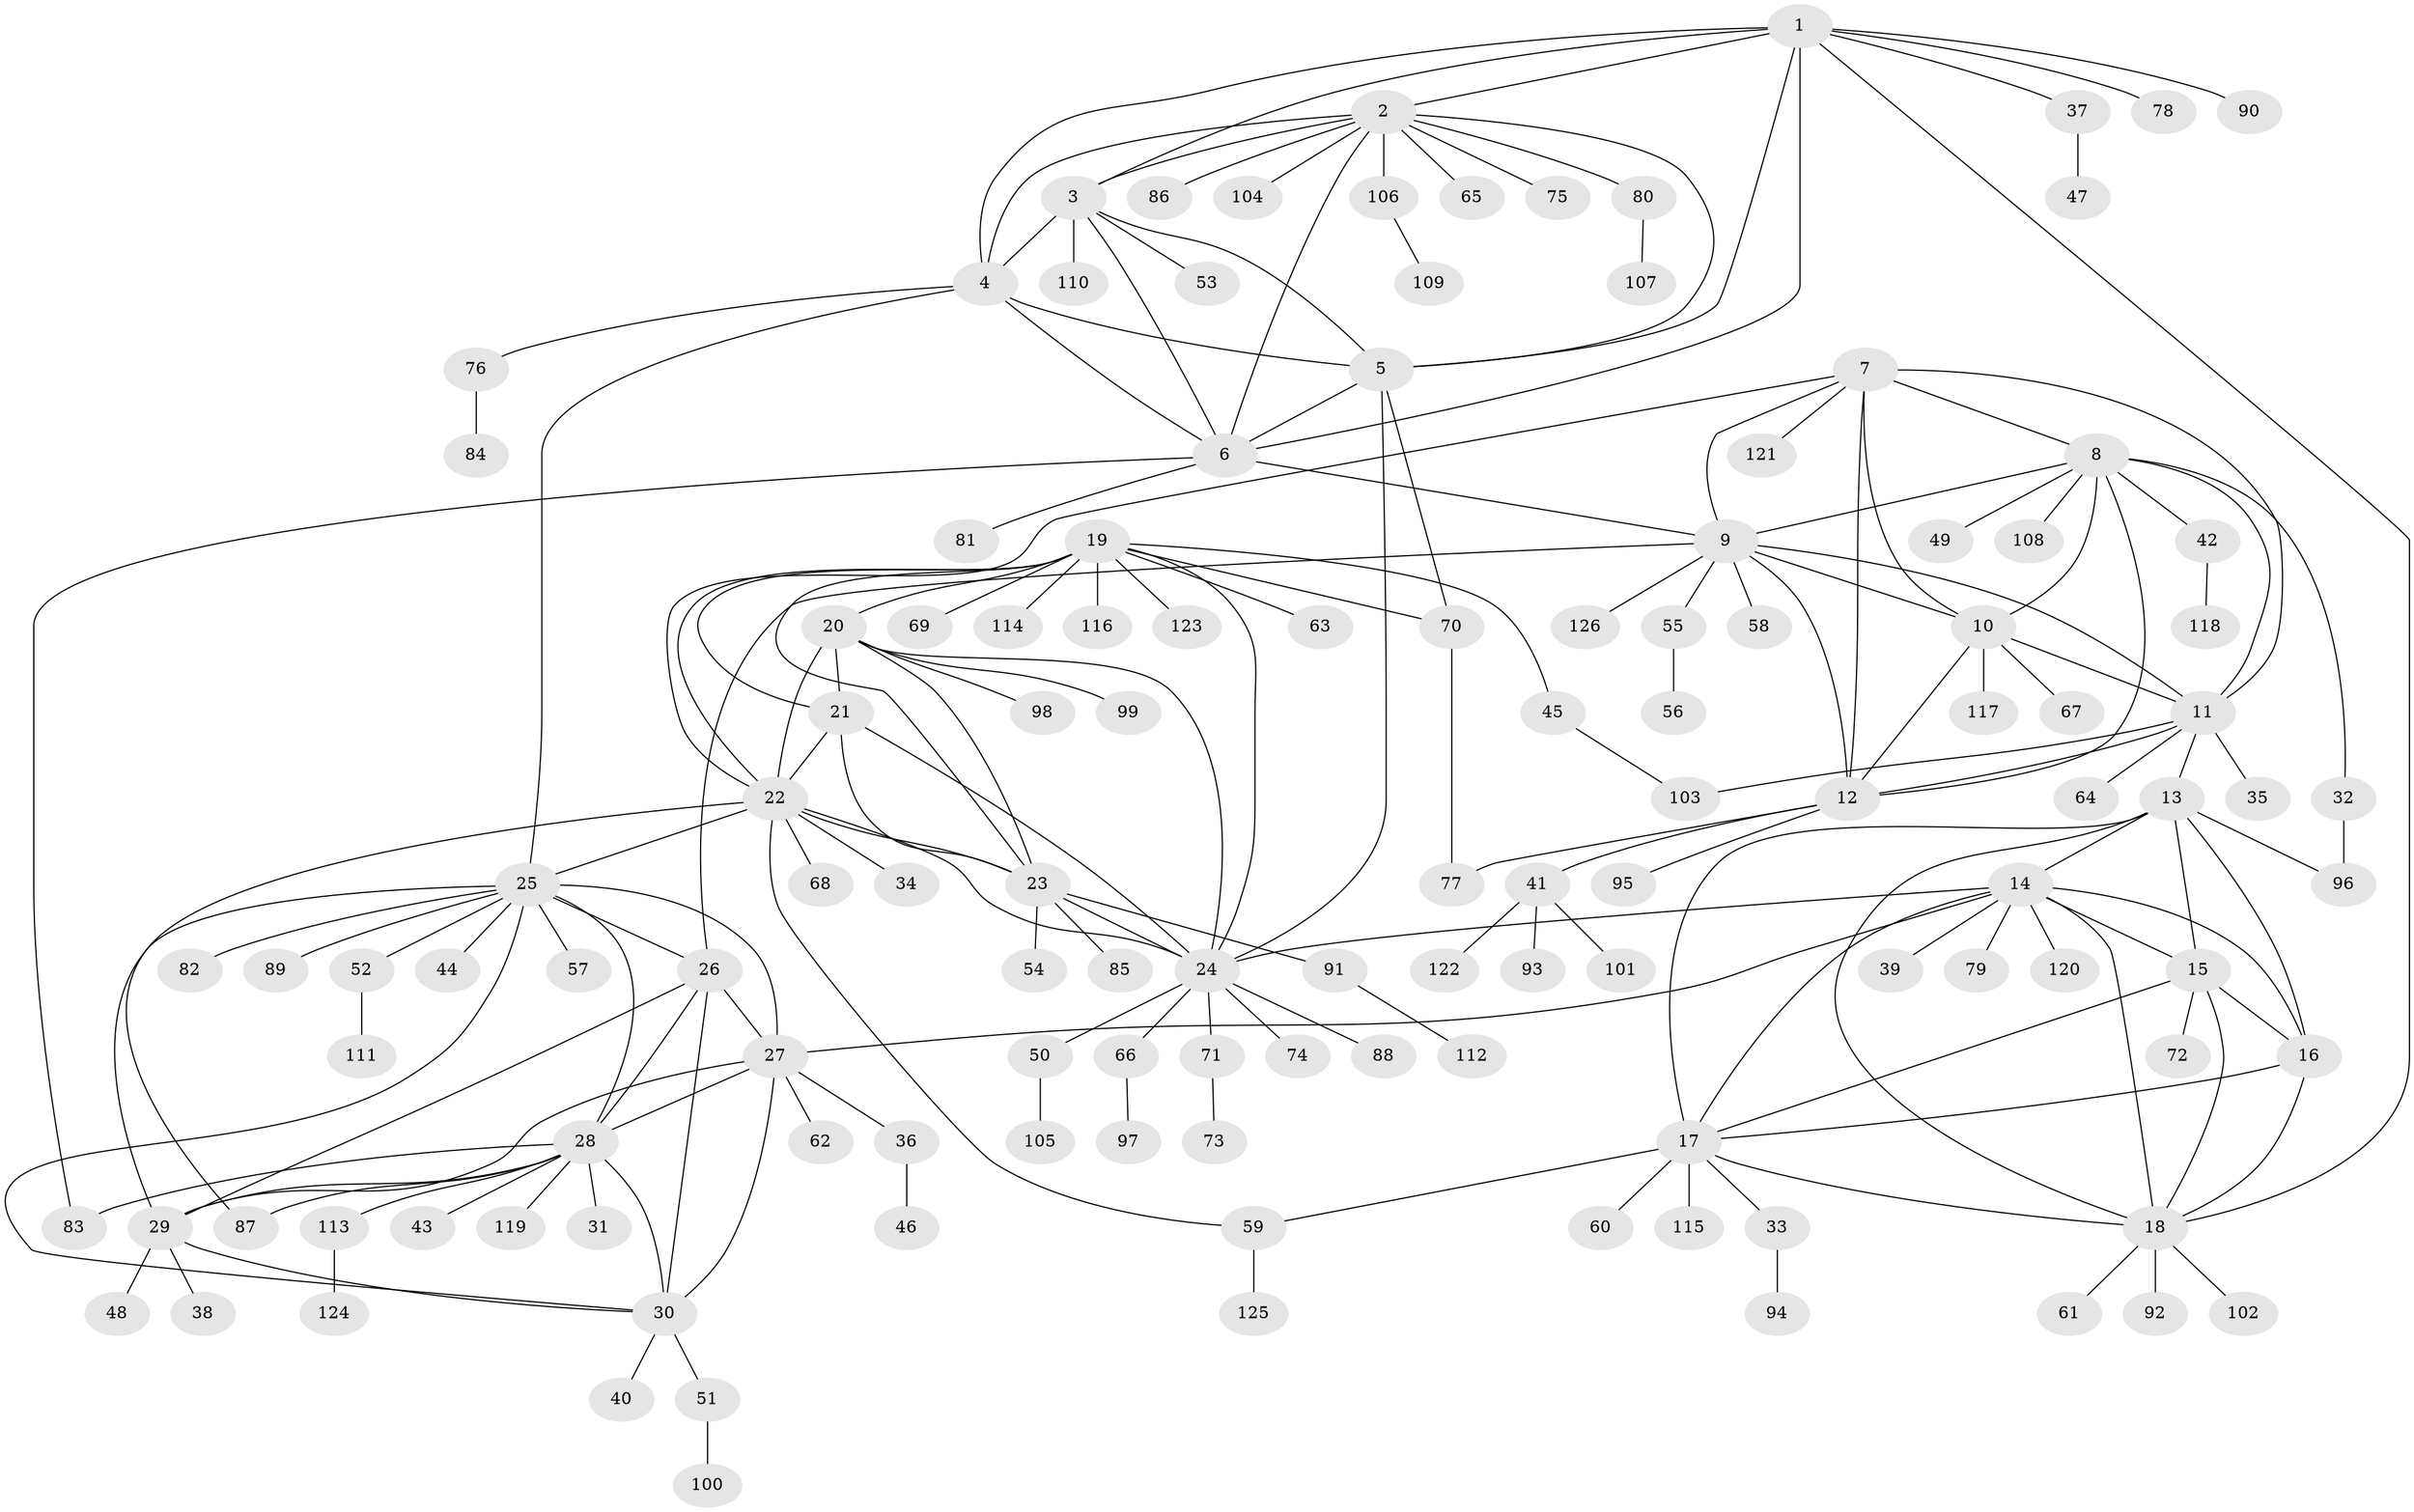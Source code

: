 // coarse degree distribution, {6: 0.08, 4: 0.04, 14: 0.02, 8: 0.04, 12: 0.02, 5: 0.02, 13: 0.02, 3: 0.04, 7: 0.02, 9: 0.02, 1: 0.6, 2: 0.08}
// Generated by graph-tools (version 1.1) at 2025/19/03/04/25 18:19:37]
// undirected, 126 vertices, 188 edges
graph export_dot {
graph [start="1"]
  node [color=gray90,style=filled];
  1;
  2;
  3;
  4;
  5;
  6;
  7;
  8;
  9;
  10;
  11;
  12;
  13;
  14;
  15;
  16;
  17;
  18;
  19;
  20;
  21;
  22;
  23;
  24;
  25;
  26;
  27;
  28;
  29;
  30;
  31;
  32;
  33;
  34;
  35;
  36;
  37;
  38;
  39;
  40;
  41;
  42;
  43;
  44;
  45;
  46;
  47;
  48;
  49;
  50;
  51;
  52;
  53;
  54;
  55;
  56;
  57;
  58;
  59;
  60;
  61;
  62;
  63;
  64;
  65;
  66;
  67;
  68;
  69;
  70;
  71;
  72;
  73;
  74;
  75;
  76;
  77;
  78;
  79;
  80;
  81;
  82;
  83;
  84;
  85;
  86;
  87;
  88;
  89;
  90;
  91;
  92;
  93;
  94;
  95;
  96;
  97;
  98;
  99;
  100;
  101;
  102;
  103;
  104;
  105;
  106;
  107;
  108;
  109;
  110;
  111;
  112;
  113;
  114;
  115;
  116;
  117;
  118;
  119;
  120;
  121;
  122;
  123;
  124;
  125;
  126;
  1 -- 2;
  1 -- 3;
  1 -- 4;
  1 -- 5;
  1 -- 6;
  1 -- 18;
  1 -- 37;
  1 -- 78;
  1 -- 90;
  2 -- 3;
  2 -- 4;
  2 -- 5;
  2 -- 6;
  2 -- 65;
  2 -- 75;
  2 -- 80;
  2 -- 86;
  2 -- 104;
  2 -- 106;
  3 -- 4;
  3 -- 5;
  3 -- 6;
  3 -- 53;
  3 -- 110;
  4 -- 5;
  4 -- 6;
  4 -- 25;
  4 -- 76;
  5 -- 6;
  5 -- 24;
  5 -- 70;
  6 -- 9;
  6 -- 81;
  6 -- 83;
  7 -- 8;
  7 -- 9;
  7 -- 10;
  7 -- 11;
  7 -- 12;
  7 -- 22;
  7 -- 121;
  8 -- 9;
  8 -- 10;
  8 -- 11;
  8 -- 12;
  8 -- 32;
  8 -- 42;
  8 -- 49;
  8 -- 108;
  9 -- 10;
  9 -- 11;
  9 -- 12;
  9 -- 26;
  9 -- 55;
  9 -- 58;
  9 -- 126;
  10 -- 11;
  10 -- 12;
  10 -- 67;
  10 -- 117;
  11 -- 12;
  11 -- 13;
  11 -- 35;
  11 -- 64;
  11 -- 103;
  12 -- 41;
  12 -- 77;
  12 -- 95;
  13 -- 14;
  13 -- 15;
  13 -- 16;
  13 -- 17;
  13 -- 18;
  13 -- 96;
  14 -- 15;
  14 -- 16;
  14 -- 17;
  14 -- 18;
  14 -- 24;
  14 -- 27;
  14 -- 39;
  14 -- 79;
  14 -- 120;
  15 -- 16;
  15 -- 17;
  15 -- 18;
  15 -- 72;
  16 -- 17;
  16 -- 18;
  17 -- 18;
  17 -- 33;
  17 -- 59;
  17 -- 60;
  17 -- 115;
  18 -- 61;
  18 -- 92;
  18 -- 102;
  19 -- 20;
  19 -- 21;
  19 -- 22;
  19 -- 23;
  19 -- 24;
  19 -- 45;
  19 -- 63;
  19 -- 69;
  19 -- 70;
  19 -- 114;
  19 -- 116;
  19 -- 123;
  20 -- 21;
  20 -- 22;
  20 -- 23;
  20 -- 24;
  20 -- 98;
  20 -- 99;
  21 -- 22;
  21 -- 23;
  21 -- 24;
  22 -- 23;
  22 -- 24;
  22 -- 25;
  22 -- 34;
  22 -- 59;
  22 -- 68;
  22 -- 87;
  23 -- 24;
  23 -- 54;
  23 -- 85;
  23 -- 91;
  24 -- 50;
  24 -- 66;
  24 -- 71;
  24 -- 74;
  24 -- 88;
  25 -- 26;
  25 -- 27;
  25 -- 28;
  25 -- 29;
  25 -- 30;
  25 -- 44;
  25 -- 52;
  25 -- 57;
  25 -- 82;
  25 -- 89;
  26 -- 27;
  26 -- 28;
  26 -- 29;
  26 -- 30;
  27 -- 28;
  27 -- 29;
  27 -- 30;
  27 -- 36;
  27 -- 62;
  28 -- 29;
  28 -- 30;
  28 -- 31;
  28 -- 43;
  28 -- 83;
  28 -- 87;
  28 -- 113;
  28 -- 119;
  29 -- 30;
  29 -- 38;
  29 -- 48;
  30 -- 40;
  30 -- 51;
  32 -- 96;
  33 -- 94;
  36 -- 46;
  37 -- 47;
  41 -- 93;
  41 -- 101;
  41 -- 122;
  42 -- 118;
  45 -- 103;
  50 -- 105;
  51 -- 100;
  52 -- 111;
  55 -- 56;
  59 -- 125;
  66 -- 97;
  70 -- 77;
  71 -- 73;
  76 -- 84;
  80 -- 107;
  91 -- 112;
  106 -- 109;
  113 -- 124;
}
